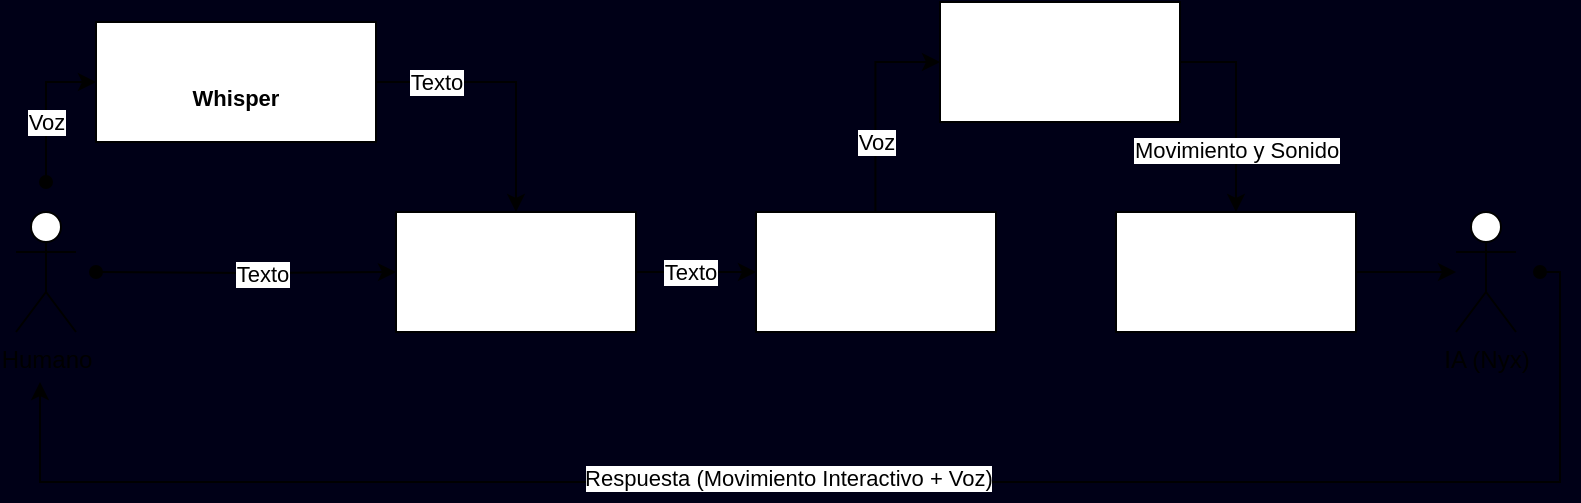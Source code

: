 <mxfile>
    <diagram name="Página-1" id="UJ1OmEhqnFU_XP34G_GW">
        <mxGraphModel dx="942" dy="322" grid="1" gridSize="10" guides="1" tooltips="1" connect="1" arrows="1" fold="1" page="1" pageScale="1" pageWidth="827" pageHeight="1169" background="#000017" math="0" shadow="0">
            <root>
                <mxCell id="0"/>
                <mxCell id="1" parent="0"/>
                <mxCell id="M3jLAZqlqb8mngcjAcrj-3" style="edgeStyle=orthogonalEdgeStyle;rounded=0;orthogonalLoop=1;jettySize=auto;html=1;entryX=0;entryY=0.5;entryDx=0;entryDy=0;startArrow=oval;startFill=1;" parent="1" target="M3jLAZqlqb8mngcjAcrj-2" edge="1">
                    <mxGeometry relative="1" as="geometry">
                        <mxPoint x="43" y="540" as="sourcePoint"/>
                        <Array as="points">
                            <mxPoint x="43" y="490"/>
                        </Array>
                    </mxGeometry>
                </mxCell>
                <mxCell id="M3jLAZqlqb8mngcjAcrj-4" value="Voz" style="edgeLabel;html=1;align=center;verticalAlign=middle;resizable=0;points=[];" parent="M3jLAZqlqb8mngcjAcrj-3" vertex="1" connectable="0">
                    <mxGeometry x="-0.2" y="-2" relative="1" as="geometry">
                        <mxPoint x="-2" as="offset"/>
                    </mxGeometry>
                </mxCell>
                <mxCell id="M3jLAZqlqb8mngcjAcrj-8" style="edgeStyle=orthogonalEdgeStyle;rounded=0;orthogonalLoop=1;jettySize=auto;html=1;entryX=0;entryY=0.5;entryDx=0;entryDy=0;startArrow=oval;startFill=1;" parent="1" target="M3jLAZqlqb8mngcjAcrj-5" edge="1">
                    <mxGeometry relative="1" as="geometry">
                        <mxPoint x="68" y="585" as="sourcePoint"/>
                        <mxPoint x="158" y="700" as="targetPoint"/>
                    </mxGeometry>
                </mxCell>
                <mxCell id="M3jLAZqlqb8mngcjAcrj-9" value="Texto" style="edgeLabel;html=1;align=center;verticalAlign=middle;resizable=0;points=[];" parent="M3jLAZqlqb8mngcjAcrj-8" vertex="1" connectable="0">
                    <mxGeometry x="-0.261" y="2" relative="1" as="geometry">
                        <mxPoint x="27" y="2" as="offset"/>
                    </mxGeometry>
                </mxCell>
                <mxCell id="M3jLAZqlqb8mngcjAcrj-1" value="Humano" style="shape=umlActor;verticalLabelPosition=bottom;verticalAlign=top;html=1;outlineConnect=0;" parent="1" vertex="1">
                    <mxGeometry x="28" y="555" width="30" height="60" as="geometry"/>
                </mxCell>
                <mxCell id="M3jLAZqlqb8mngcjAcrj-7" style="edgeStyle=orthogonalEdgeStyle;rounded=0;orthogonalLoop=1;jettySize=auto;html=1;entryX=0.5;entryY=0;entryDx=0;entryDy=0;" parent="1" source="M3jLAZqlqb8mngcjAcrj-2" target="M3jLAZqlqb8mngcjAcrj-5" edge="1">
                    <mxGeometry relative="1" as="geometry">
                        <Array as="points">
                            <mxPoint x="278" y="490"/>
                        </Array>
                    </mxGeometry>
                </mxCell>
                <mxCell id="M3jLAZqlqb8mngcjAcrj-12" value="Texto" style="edgeLabel;html=1;align=center;verticalAlign=middle;resizable=0;points=[];" parent="M3jLAZqlqb8mngcjAcrj-7" vertex="1" connectable="0">
                    <mxGeometry x="-0.543" y="-1" relative="1" as="geometry">
                        <mxPoint x="-1" y="-1" as="offset"/>
                    </mxGeometry>
                </mxCell>
                <mxCell id="M3jLAZqlqb8mngcjAcrj-2" value="&lt;b style=&quot;font-size: 11px;&quot;&gt;&lt;font style=&quot;font-size: 11px;&quot; color=&quot;#ffffff&quot;&gt;&lt;span style=&quot;font-size: 11px;&quot;&gt;Modelo de Voz a Texto&lt;/span&gt;&lt;br&gt;&lt;font style=&quot;font-size: 11px;&quot;&gt;(&lt;/font&gt;&lt;/font&gt;&lt;font style=&quot;font-size: 11px;&quot;&gt;Whisper&lt;/font&gt;&lt;/b&gt;&lt;font style=&quot;font-size: 11px;&quot; color=&quot;#ffffff&quot;&gt;&lt;b style=&quot;&quot;&gt;&lt;font style=&quot;font-size: 11px;&quot;&gt;)&lt;/font&gt;&lt;br&gt;&lt;/b&gt;&lt;/font&gt;" style="rounded=0;whiteSpace=wrap;html=1;" parent="1" vertex="1">
                    <mxGeometry x="68" y="460" width="140" height="60" as="geometry"/>
                </mxCell>
                <mxCell id="M3jLAZqlqb8mngcjAcrj-13" style="edgeStyle=orthogonalEdgeStyle;rounded=0;orthogonalLoop=1;jettySize=auto;html=1;entryX=0;entryY=0.5;entryDx=0;entryDy=0;exitX=1;exitY=0.5;exitDx=0;exitDy=0;" parent="1" source="M3jLAZqlqb8mngcjAcrj-5" target="M3jLAZqlqb8mngcjAcrj-11" edge="1">
                    <mxGeometry relative="1" as="geometry">
                        <mxPoint x="452" y="585" as="sourcePoint"/>
                        <Array as="points">
                            <mxPoint x="398" y="585"/>
                            <mxPoint x="398" y="585"/>
                        </Array>
                    </mxGeometry>
                </mxCell>
                <mxCell id="M3jLAZqlqb8mngcjAcrj-15" value="Texto" style="edgeLabel;html=1;align=center;verticalAlign=middle;resizable=0;points=[];" parent="M3jLAZqlqb8mngcjAcrj-13" vertex="1" connectable="0">
                    <mxGeometry x="-0.387" relative="1" as="geometry">
                        <mxPoint x="8" as="offset"/>
                    </mxGeometry>
                </mxCell>
                <mxCell id="M3jLAZqlqb8mngcjAcrj-5" value="&lt;font style=&quot;&quot; color=&quot;#ffffff&quot;&gt;&lt;b&gt;Modelo de Lenguaje&lt;br&gt;(Chat GPT)&lt;br&gt;&lt;/b&gt;&lt;/font&gt;" style="rounded=0;whiteSpace=wrap;html=1;" parent="1" vertex="1">
                    <mxGeometry x="218" y="555" width="120" height="60" as="geometry"/>
                </mxCell>
                <mxCell id="M3jLAZqlqb8mngcjAcrj-17" style="edgeStyle=orthogonalEdgeStyle;rounded=0;orthogonalLoop=1;jettySize=auto;html=1;entryX=0;entryY=0.5;entryDx=0;entryDy=0;exitX=0.5;exitY=0;exitDx=0;exitDy=0;" parent="1" edge="1" target="M3jLAZqlqb8mngcjAcrj-16">
                    <mxGeometry relative="1" as="geometry">
                        <mxPoint x="457.71" y="555" as="sourcePoint"/>
                        <mxPoint x="457.71" y="510" as="targetPoint"/>
                        <Array as="points">
                            <mxPoint x="458" y="480"/>
                        </Array>
                    </mxGeometry>
                </mxCell>
                <mxCell id="3" value="Voz" style="edgeLabel;html=1;align=center;verticalAlign=middle;resizable=0;points=[];" vertex="1" connectable="0" parent="M3jLAZqlqb8mngcjAcrj-17">
                    <mxGeometry x="0.308" relative="1" as="geometry">
                        <mxPoint y="35" as="offset"/>
                    </mxGeometry>
                </mxCell>
                <mxCell id="M3jLAZqlqb8mngcjAcrj-11" value="&lt;font style=&quot;&quot; color=&quot;#ffffff&quot;&gt;&lt;b&gt;Modelo de Texto a Voz&lt;br&gt;(*)&lt;br&gt;&lt;/b&gt;&lt;/font&gt;" style="rounded=0;whiteSpace=wrap;html=1;" parent="1" vertex="1">
                    <mxGeometry x="398" y="555" width="120" height="60" as="geometry"/>
                </mxCell>
                <mxCell id="M3jLAZqlqb8mngcjAcrj-16" value="&lt;font style=&quot;&quot; color=&quot;#ffffff&quot;&gt;&lt;b&gt;Modelo de Voz a Movimiento de Cabeza y habla&lt;br&gt;(*)&lt;br&gt;&lt;/b&gt;&lt;/font&gt;" style="rounded=0;whiteSpace=wrap;html=1;" parent="1" vertex="1">
                    <mxGeometry x="490" y="450" width="120" height="60" as="geometry"/>
                </mxCell>
                <mxCell id="M3jLAZqlqb8mngcjAcrj-24" style="edgeStyle=orthogonalEdgeStyle;rounded=0;orthogonalLoop=1;jettySize=auto;html=1;entryX=0.5;entryY=0;entryDx=0;entryDy=0;exitX=1;exitY=0.5;exitDx=0;exitDy=0;" parent="1" source="M3jLAZqlqb8mngcjAcrj-16" target="M3jLAZqlqb8mngcjAcrj-23" edge="1">
                    <mxGeometry relative="1" as="geometry">
                        <mxPoint x="638.0" y="510" as="sourcePoint"/>
                    </mxGeometry>
                </mxCell>
                <mxCell id="M3jLAZqlqb8mngcjAcrj-25" value="Movimiento y Sonido" style="edgeLabel;html=1;align=center;verticalAlign=middle;resizable=0;points=[];" parent="M3jLAZqlqb8mngcjAcrj-24" vertex="1" connectable="0">
                    <mxGeometry x="-0.27" y="-1" relative="1" as="geometry">
                        <mxPoint x="1" y="34" as="offset"/>
                    </mxGeometry>
                </mxCell>
                <mxCell id="M3jLAZqlqb8mngcjAcrj-26" style="edgeStyle=orthogonalEdgeStyle;rounded=0;orthogonalLoop=1;jettySize=auto;html=1;" parent="1" source="M3jLAZqlqb8mngcjAcrj-23" target="M3jLAZqlqb8mngcjAcrj-27" edge="1">
                    <mxGeometry relative="1" as="geometry">
                        <mxPoint x="728" y="585" as="targetPoint"/>
                    </mxGeometry>
                </mxCell>
                <mxCell id="M3jLAZqlqb8mngcjAcrj-23" value="&lt;font style=&quot;&quot; color=&quot;#ffffff&quot;&gt;&lt;b&gt;Modelo de Cabeza Virtual a VTuber&lt;br&gt;&lt;/b&gt;&lt;/font&gt;" style="rounded=0;whiteSpace=wrap;html=1;" parent="1" vertex="1">
                    <mxGeometry x="578" y="555" width="120" height="60" as="geometry"/>
                </mxCell>
                <mxCell id="M3jLAZqlqb8mngcjAcrj-33" style="edgeStyle=orthogonalEdgeStyle;rounded=0;orthogonalLoop=1;jettySize=auto;html=1;startArrow=oval;startFill=1;" parent="1" edge="1">
                    <mxGeometry relative="1" as="geometry">
                        <mxPoint x="40" y="640" as="targetPoint"/>
                        <mxPoint x="790" y="585" as="sourcePoint"/>
                        <Array as="points">
                            <mxPoint x="800" y="585"/>
                            <mxPoint x="800" y="690"/>
                            <mxPoint x="40" y="690"/>
                        </Array>
                    </mxGeometry>
                </mxCell>
                <mxCell id="M3jLAZqlqb8mngcjAcrj-34" value="Respuesta (Movimiento Interactivo + Voz)" style="edgeLabel;html=1;align=center;verticalAlign=middle;resizable=0;points=[];" parent="M3jLAZqlqb8mngcjAcrj-33" vertex="1" connectable="0">
                    <mxGeometry x="0.032" y="-2" relative="1" as="geometry">
                        <mxPoint x="-24" as="offset"/>
                    </mxGeometry>
                </mxCell>
                <mxCell id="M3jLAZqlqb8mngcjAcrj-27" value="IA (Nyx)" style="shape=umlActor;verticalLabelPosition=bottom;verticalAlign=top;html=1;outlineConnect=0;" parent="1" vertex="1">
                    <mxGeometry x="748" y="555" width="30" height="60" as="geometry"/>
                </mxCell>
            </root>
        </mxGraphModel>
    </diagram>
</mxfile>